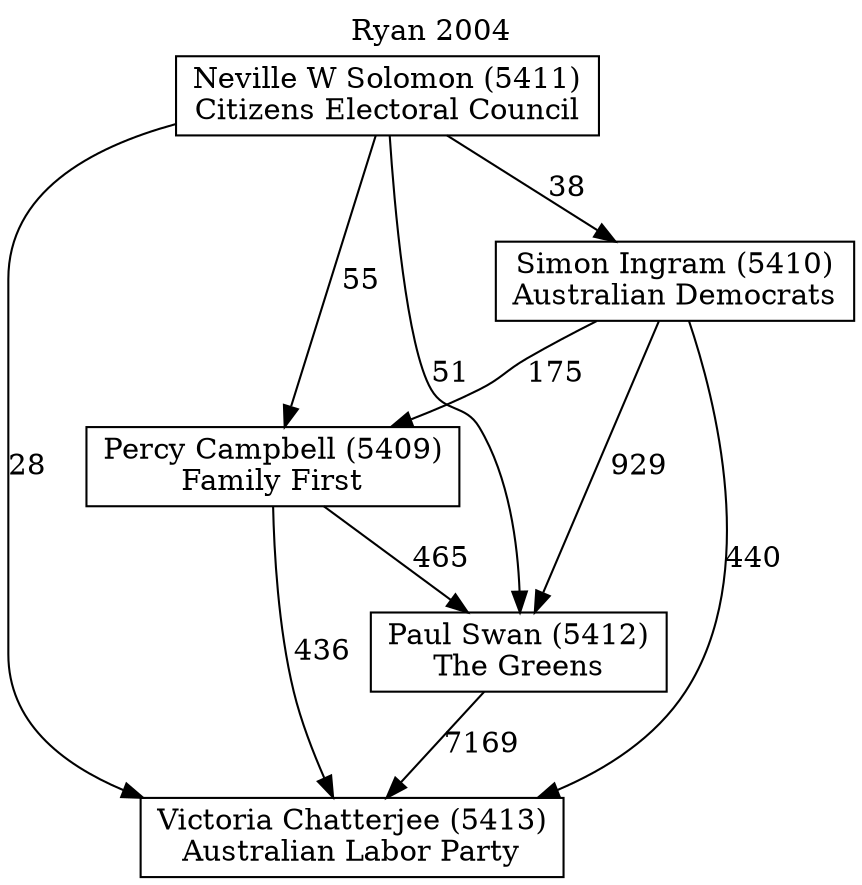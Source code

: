 // House preference flow
digraph "Victoria Chatterjee (5413)_Ryan_2004" {
	graph [label="Ryan 2004" labelloc=t mclimit=10]
	node [shape=box]
	"Neville W Solomon (5411)" [label="Neville W Solomon (5411)
Citizens Electoral Council"]
	"Paul Swan (5412)" [label="Paul Swan (5412)
The Greens"]
	"Percy Campbell (5409)" [label="Percy Campbell (5409)
Family First"]
	"Simon Ingram (5410)" [label="Simon Ingram (5410)
Australian Democrats"]
	"Victoria Chatterjee (5413)" [label="Victoria Chatterjee (5413)
Australian Labor Party"]
	"Neville W Solomon (5411)" -> "Paul Swan (5412)" [label=51]
	"Neville W Solomon (5411)" -> "Percy Campbell (5409)" [label=55]
	"Neville W Solomon (5411)" -> "Simon Ingram (5410)" [label=38]
	"Neville W Solomon (5411)" -> "Victoria Chatterjee (5413)" [label=28]
	"Paul Swan (5412)" -> "Victoria Chatterjee (5413)" [label=7169]
	"Percy Campbell (5409)" -> "Paul Swan (5412)" [label=465]
	"Percy Campbell (5409)" -> "Victoria Chatterjee (5413)" [label=436]
	"Simon Ingram (5410)" -> "Paul Swan (5412)" [label=929]
	"Simon Ingram (5410)" -> "Percy Campbell (5409)" [label=175]
	"Simon Ingram (5410)" -> "Victoria Chatterjee (5413)" [label=440]
}
